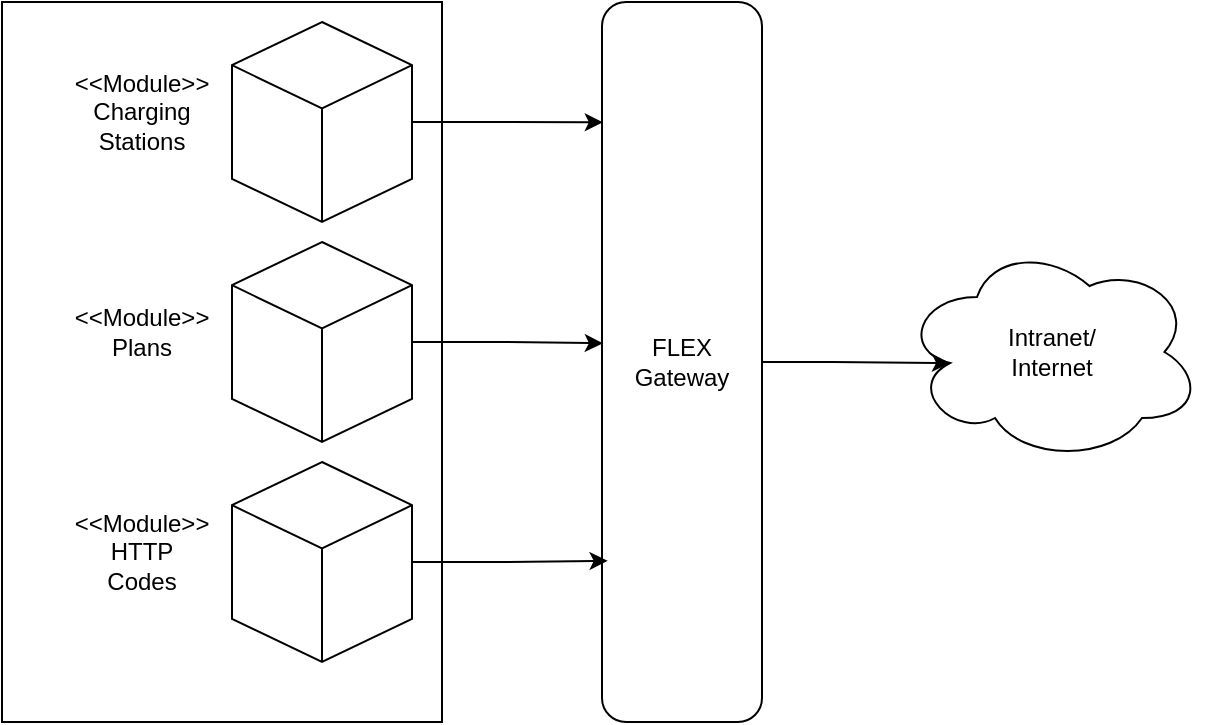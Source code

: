 <mxfile version="24.4.3" type="github">
  <diagram name="Página-1" id="wp-lXZZkg_fCKFNzBdp2">
    <mxGraphModel dx="1050" dy="557" grid="1" gridSize="10" guides="1" tooltips="1" connect="1" arrows="1" fold="1" page="1" pageScale="1" pageWidth="827" pageHeight="1169" math="0" shadow="0">
      <root>
        <mxCell id="0" />
        <mxCell id="1" parent="0" />
        <mxCell id="ppEPDfeTmIUH6UXbVkem-1" value="" style="rounded=0;whiteSpace=wrap;html=1;" vertex="1" parent="1">
          <mxGeometry x="60" y="120" width="220" height="360" as="geometry" />
        </mxCell>
        <mxCell id="ppEPDfeTmIUH6UXbVkem-3" value="" style="html=1;whiteSpace=wrap;shape=isoCube2;backgroundOutline=1;isoAngle=15;" vertex="1" parent="1">
          <mxGeometry x="175" y="130" width="90" height="100" as="geometry" />
        </mxCell>
        <mxCell id="ppEPDfeTmIUH6UXbVkem-4" value="" style="html=1;whiteSpace=wrap;shape=isoCube2;backgroundOutline=1;isoAngle=15;" vertex="1" parent="1">
          <mxGeometry x="175" y="240" width="90" height="100" as="geometry" />
        </mxCell>
        <mxCell id="ppEPDfeTmIUH6UXbVkem-6" value="" style="html=1;whiteSpace=wrap;shape=isoCube2;backgroundOutline=1;isoAngle=15;" vertex="1" parent="1">
          <mxGeometry x="175" y="350" width="90" height="100" as="geometry" />
        </mxCell>
        <mxCell id="ppEPDfeTmIUH6UXbVkem-7" value="&amp;lt;&amp;lt;Module&amp;gt;&amp;gt;&lt;br&gt;Charging Stations" style="text;html=1;align=center;verticalAlign=middle;whiteSpace=wrap;rounded=0;" vertex="1" parent="1">
          <mxGeometry x="100" y="160" width="60" height="30" as="geometry" />
        </mxCell>
        <mxCell id="ppEPDfeTmIUH6UXbVkem-8" value="&amp;lt;&amp;lt;Module&amp;gt;&amp;gt;&lt;br&gt;Plans" style="text;html=1;align=center;verticalAlign=middle;whiteSpace=wrap;rounded=0;" vertex="1" parent="1">
          <mxGeometry x="100" y="270" width="60" height="30" as="geometry" />
        </mxCell>
        <mxCell id="ppEPDfeTmIUH6UXbVkem-9" value="&amp;lt;&amp;lt;Module&amp;gt;&amp;gt;&lt;br&gt;HTTP Codes" style="text;html=1;align=center;verticalAlign=middle;whiteSpace=wrap;rounded=0;" vertex="1" parent="1">
          <mxGeometry x="100" y="380" width="60" height="30" as="geometry" />
        </mxCell>
        <mxCell id="ppEPDfeTmIUH6UXbVkem-13" value="FLEX Gateway" style="rounded=1;whiteSpace=wrap;html=1;" vertex="1" parent="1">
          <mxGeometry x="360" y="120" width="80" height="360" as="geometry" />
        </mxCell>
        <mxCell id="ppEPDfeTmIUH6UXbVkem-15" value="Intranet/ &lt;br&gt;Internet" style="ellipse;shape=cloud;whiteSpace=wrap;html=1;" vertex="1" parent="1">
          <mxGeometry x="510" y="240" width="150" height="110" as="geometry" />
        </mxCell>
        <mxCell id="ppEPDfeTmIUH6UXbVkem-16" style="edgeStyle=orthogonalEdgeStyle;rounded=0;orthogonalLoop=1;jettySize=auto;html=1;entryX=0.16;entryY=0.55;entryDx=0;entryDy=0;entryPerimeter=0;" edge="1" parent="1" source="ppEPDfeTmIUH6UXbVkem-13" target="ppEPDfeTmIUH6UXbVkem-15">
          <mxGeometry relative="1" as="geometry" />
        </mxCell>
        <mxCell id="ppEPDfeTmIUH6UXbVkem-17" style="edgeStyle=orthogonalEdgeStyle;rounded=0;orthogonalLoop=1;jettySize=auto;html=1;entryX=0.005;entryY=0.167;entryDx=0;entryDy=0;entryPerimeter=0;" edge="1" parent="1" source="ppEPDfeTmIUH6UXbVkem-3" target="ppEPDfeTmIUH6UXbVkem-13">
          <mxGeometry relative="1" as="geometry" />
        </mxCell>
        <mxCell id="ppEPDfeTmIUH6UXbVkem-18" style="edgeStyle=orthogonalEdgeStyle;rounded=0;orthogonalLoop=1;jettySize=auto;html=1;entryX=0.005;entryY=0.474;entryDx=0;entryDy=0;entryPerimeter=0;" edge="1" parent="1" source="ppEPDfeTmIUH6UXbVkem-4" target="ppEPDfeTmIUH6UXbVkem-13">
          <mxGeometry relative="1" as="geometry" />
        </mxCell>
        <mxCell id="ppEPDfeTmIUH6UXbVkem-19" style="edgeStyle=orthogonalEdgeStyle;rounded=0;orthogonalLoop=1;jettySize=auto;html=1;entryX=0.035;entryY=0.776;entryDx=0;entryDy=0;entryPerimeter=0;" edge="1" parent="1" source="ppEPDfeTmIUH6UXbVkem-6" target="ppEPDfeTmIUH6UXbVkem-13">
          <mxGeometry relative="1" as="geometry" />
        </mxCell>
      </root>
    </mxGraphModel>
  </diagram>
</mxfile>
